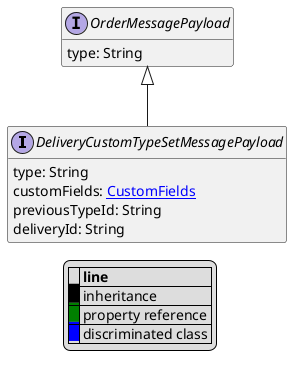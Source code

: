 @startuml

hide empty fields
hide empty methods
legend
|= |= line |
|<back:black>   </back>| inheritance |
|<back:green>   </back>| property reference |
|<back:blue>   </back>| discriminated class |
endlegend
interface DeliveryCustomTypeSetMessagePayload [[DeliveryCustomTypeSetMessagePayload.svg]] extends OrderMessagePayload {
    type: String
    customFields: [[CustomFields.svg CustomFields]]
    previousTypeId: String
    deliveryId: String
}
interface OrderMessagePayload [[OrderMessagePayload.svg]]  {
    type: String
}





@enduml
